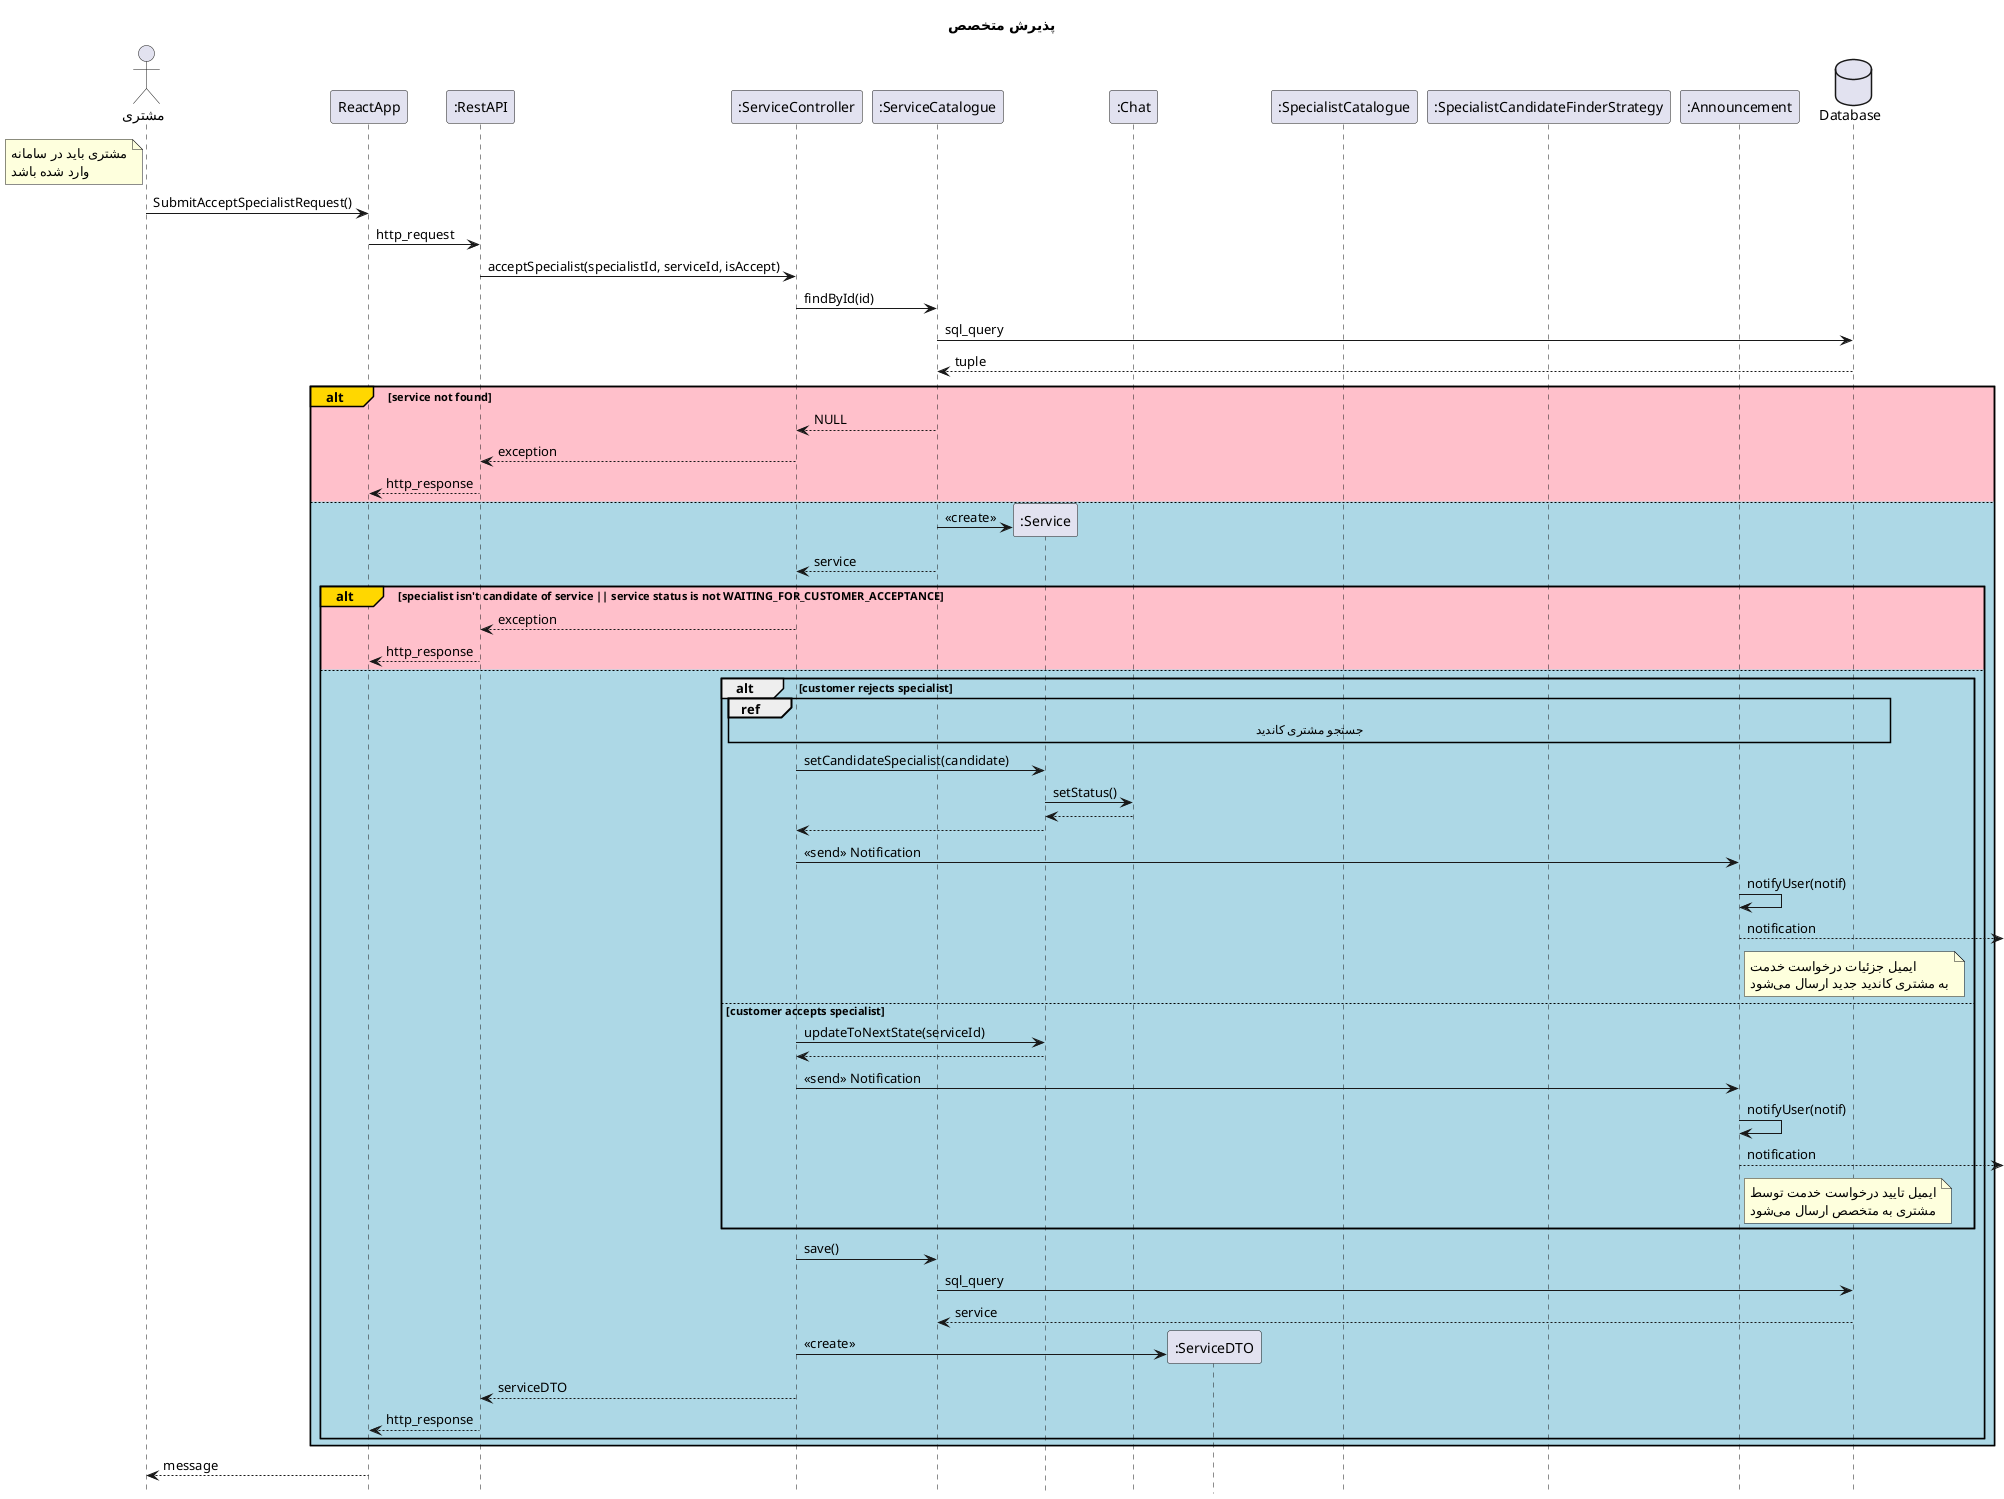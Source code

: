 @startuml customerAcceptOrRejectSpecialist
hide footbox
title "پذیرش متخصص"
actor       "مشتری" as customer
participant ReactApp
participant ":RestAPI" as RestAPI
participant ":ServiceController" as ServiceController
participant ":ServiceCatalogue" as ServiceCatalogue
participant ":Service" as Service
participant ":Chat" as Chat
participant ":ServiceDTO" as ServiceDTO
participant ":SpecialistCatalogue" as SpecialistCatalogue
participant ":SpecialistCandidateFinderStrategy" as SpecialistCandidateFinderStrategy
participant ":Announcement" as Announcement
database Database
note left of customer
    مشتری باید در سامانه
    وارد شده باشد
end note

customer -> ReactApp: SubmitAcceptSpecialistRequest()
ReactApp -> RestAPI: http_request
RestAPI -> ServiceController: acceptSpecialist(specialistId, serviceId, isAccept)
ServiceController -> ServiceCatalogue: findById(id)
ServiceCatalogue -> Database: sql_query
return tuple
alt#Gold #Pink service not found

    ServiceCatalogue --> ServiceController: NULL
    ServiceController --> RestAPI: exception
    RestAPI --> ReactApp: http_response

else #LightBlue

    ServiceCatalogue -> Service **: <<create>>
    ServiceCatalogue --> ServiceController: service

    alt#Gold #Pink specialist isn't candidate of service || service status is not WAITING_FOR_CUSTOMER_ACCEPTANCE

        ServiceController --> RestAPI: exception
        RestAPI --> ReactApp: http_response

    else #LightBlue

        alt customer rejects specialist

            ref over ServiceController, SpecialistCandidateFinderStrategy, SpecialistCatalogue, Database: جستجو مشتری کاندید
            ServiceController -> Service: setCandidateSpecialist(candidate)
            Service -> Chat: setStatus()
            return
            Service --> ServiceController
            ServiceController -> Announcement: <<send>> Notification
            Announcement -> Announcement: notifyUser(notif)
            Announcement -->: notification
            note right of Announcement
                ایمیل جزئیات درخواست خدمت
                به مشتری کاندید جدید ارسال می‌شود
            end note

        else customer accepts specialist

            ServiceController -> Service: updateToNextState(serviceId)
            return
            ServiceController -> Announcement: <<send>> Notification
            Announcement -> Announcement: notifyUser(notif)
            Announcement -->: notification
            note right of Announcement
                ایمیل تایید درخواست خدمت توسط
                مشتری به متخصص ارسال می‌شود
            end note

        end
        ServiceController -> ServiceCatalogue: save()
        ServiceCatalogue -> Database: sql_query
        return service
        ServiceController -> ServiceDTO **: <<create>>
        ServiceController --> RestAPI: serviceDTO
        RestAPI --> ReactApp: http_response

    end

end
ReactApp --> customer: message
@enduml